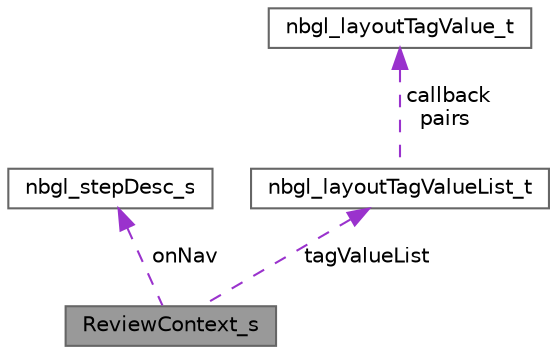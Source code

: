 digraph "ReviewContext_s"
{
 // LATEX_PDF_SIZE
  bgcolor="transparent";
  edge [fontname=Helvetica,fontsize=10,labelfontname=Helvetica,labelfontsize=10];
  node [fontname=Helvetica,fontsize=10,shape=box,height=0.2,width=0.4];
  Node1 [label="ReviewContext_s",height=0.2,width=0.4,color="gray40", fillcolor="grey60", style="filled", fontcolor="black",tooltip=" "];
  Node2 -> Node1 [dir="back",color="darkorchid3",style="dashed",label=" onNav" ];
  Node2 [label="nbgl_stepDesc_s",height=0.2,width=0.4,color="gray40", fillcolor="white", style="filled",URL="$structnbgl__stepDesc__s.html",tooltip="Structure containing all specific information when creating a NBGL step."];
  Node3 -> Node1 [dir="back",color="darkorchid3",style="dashed",label=" tagValueList" ];
  Node3 [label="nbgl_layoutTagValueList_t",height=0.2,width=0.4,color="gray40", fillcolor="white", style="filled",URL="$structnbgl__layoutTagValueList__t.html",tooltip="This structure contains a list of [tag,value] pairs."];
  Node4 -> Node3 [dir="back",color="darkorchid3",style="dashed",label=" callback\npairs" ];
  Node4 [label="nbgl_layoutTagValue_t",height=0.2,width=0.4,color="gray40", fillcolor="white", style="filled",URL="$structnbgl__layoutTagValue__t.html",tooltip="This structure contains a [tag,value] pair."];
}
